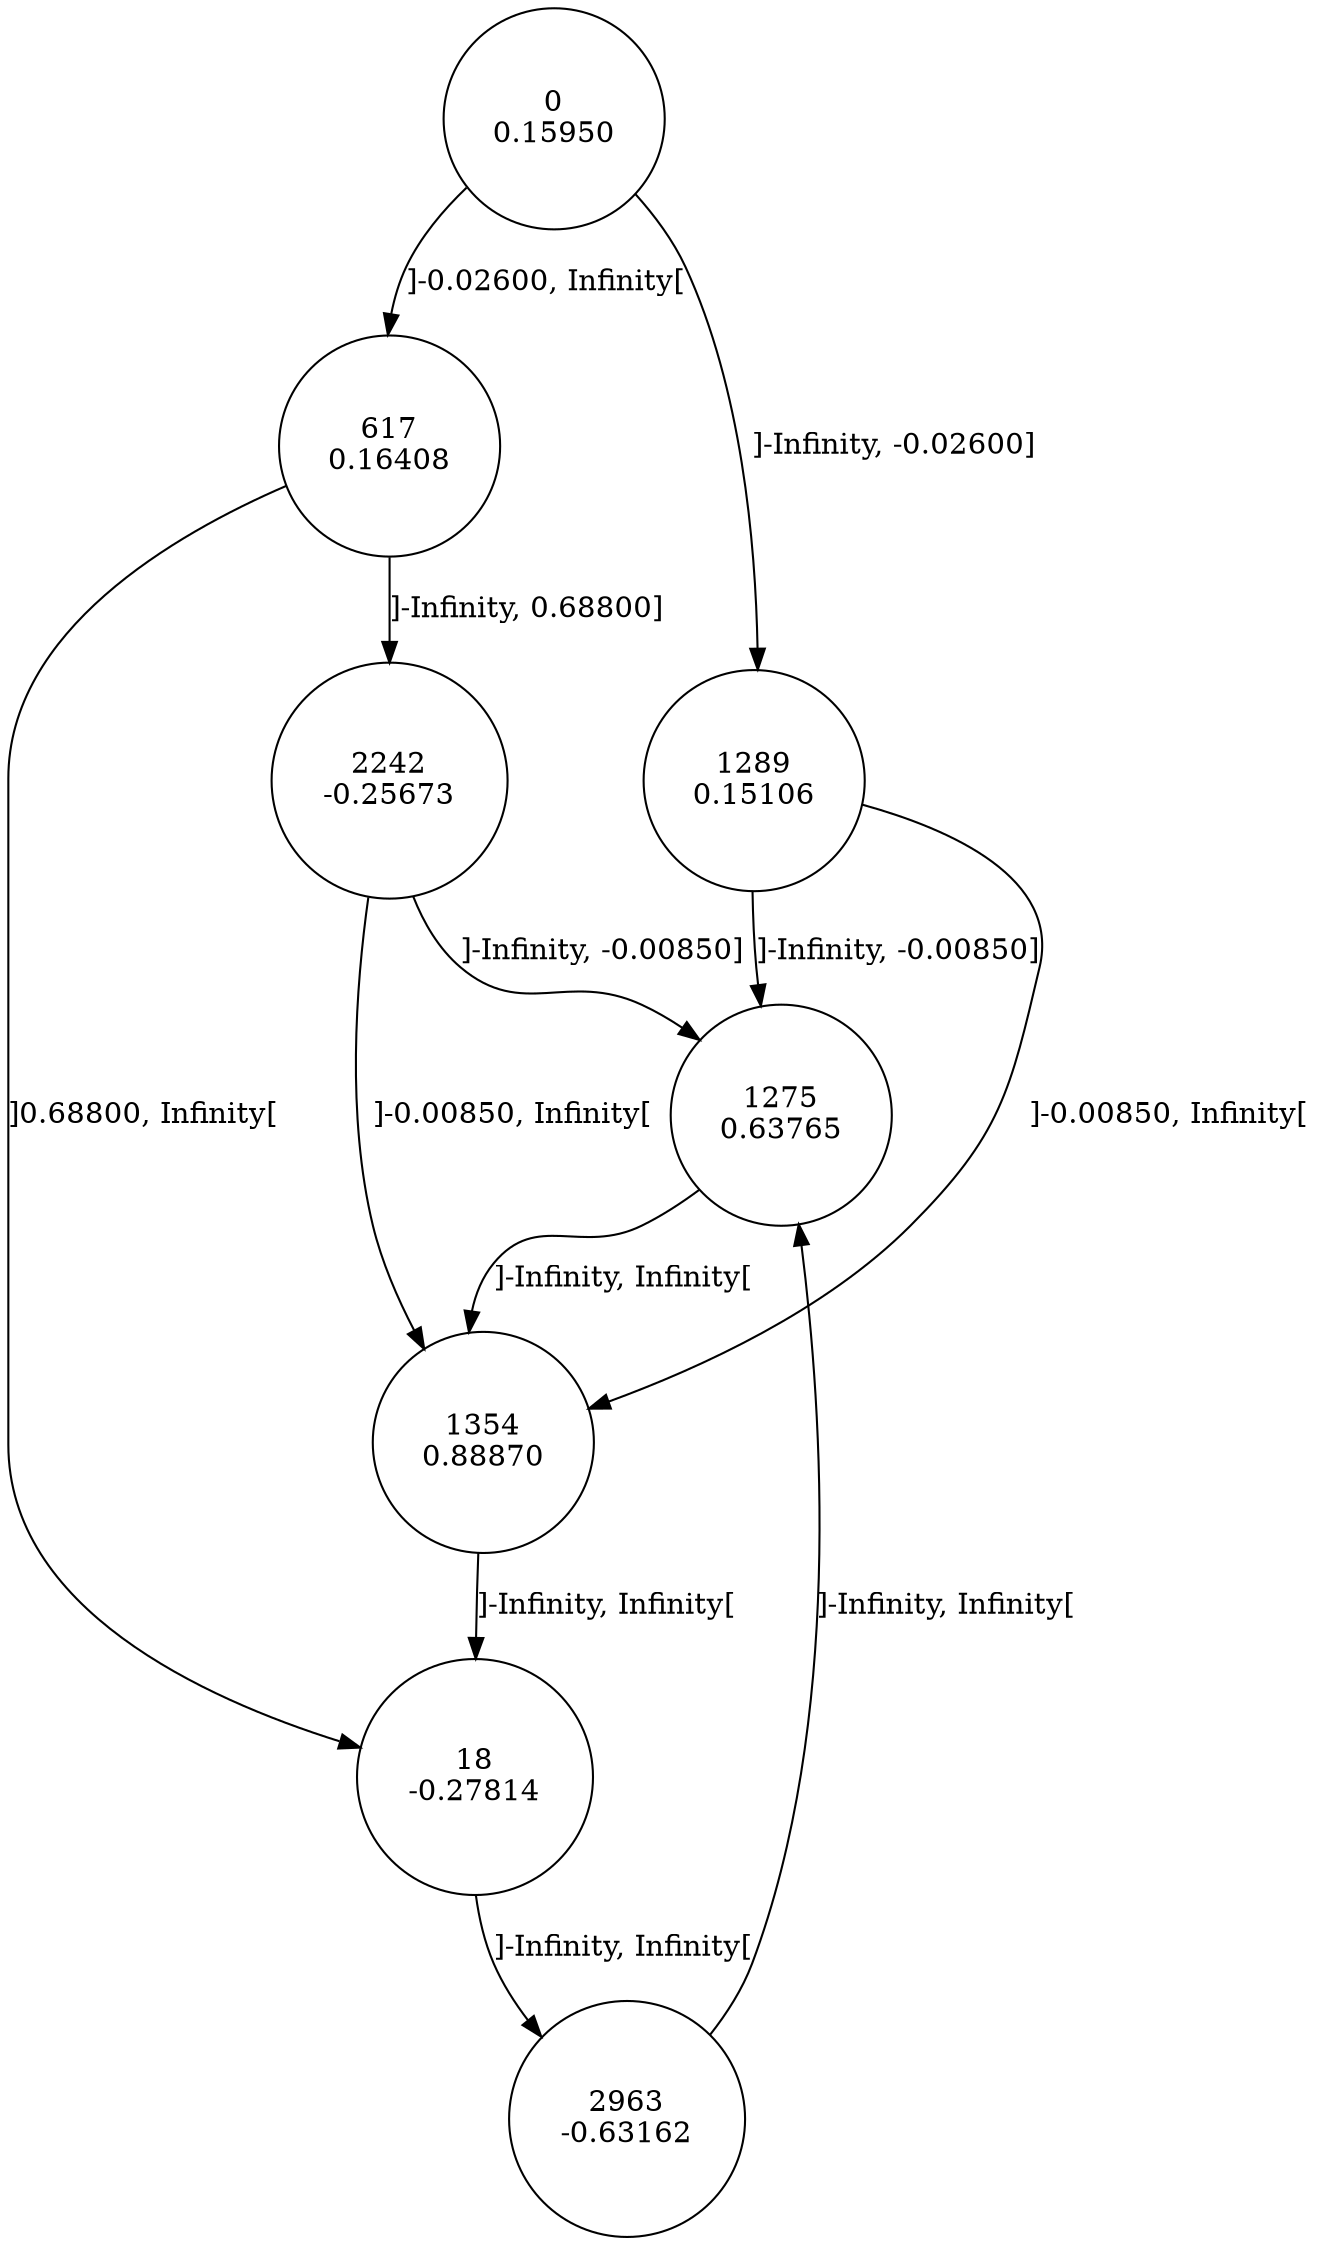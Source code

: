 digraph DFA {
0 [shape=circle, label="0\n0.15950"];
	0 -> 1289 [label="]-Infinity, -0.02600]"];
	0 -> 617 [label="]-0.02600, Infinity["];
617 [shape=circle, label="617\n0.16408"];
	617 -> 2242 [label="]-Infinity, 0.68800]"];
	617 -> 18 [label="]0.68800, Infinity["];
18 [shape=circle, label="18\n-0.27814"];
	18 -> 2963 [label="]-Infinity, Infinity["];
2963 [shape=circle, label="2963\n-0.63162"];
	2963 -> 1275 [label="]-Infinity, Infinity["];
1275 [shape=circle, label="1275\n0.63765"];
	1275 -> 1354 [label="]-Infinity, Infinity["];
1354 [shape=circle, label="1354\n0.88870"];
	1354 -> 18 [label="]-Infinity, Infinity["];
2242 [shape=circle, label="2242\n-0.25673"];
	2242 -> 1275 [label="]-Infinity, -0.00850]"];
	2242 -> 1354 [label="]-0.00850, Infinity["];
1289 [shape=circle, label="1289\n0.15106"];
	1289 -> 1275 [label="]-Infinity, -0.00850]"];
	1289 -> 1354 [label="]-0.00850, Infinity["];
}